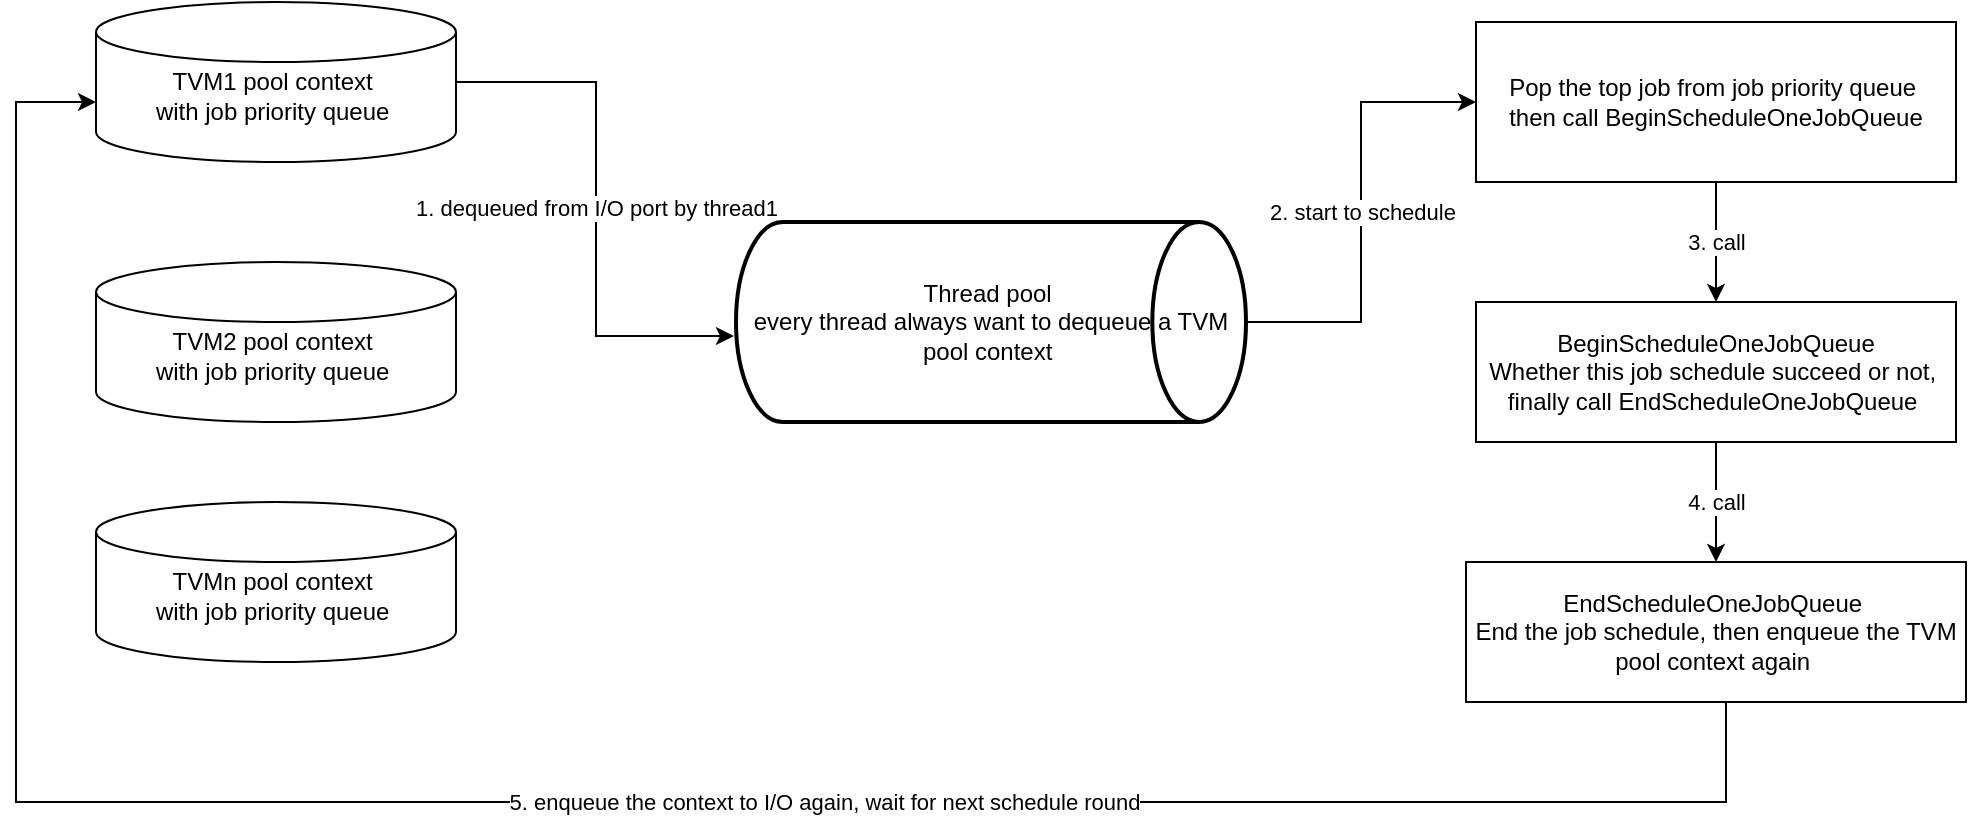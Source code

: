 <mxfile version="13.6.2" type="github">
  <diagram id="l00sNPKQN6jFdvKRunxz" name="Page-1">
    <mxGraphModel dx="1422" dy="762" grid="1" gridSize="10" guides="1" tooltips="1" connect="1" arrows="1" fold="1" page="1" pageScale="1" pageWidth="850" pageHeight="1100" math="0" shadow="0">
      <root>
        <mxCell id="0" />
        <mxCell id="1" parent="0" />
        <mxCell id="GB9CBjn94KdI325h25Sr-7" value="1. dequeued from I/O port by thread1" style="edgeStyle=orthogonalEdgeStyle;rounded=0;orthogonalLoop=1;jettySize=auto;html=1;entryX=-0.004;entryY=0.57;entryDx=0;entryDy=0;entryPerimeter=0;" edge="1" parent="1" source="GB9CBjn94KdI325h25Sr-1" target="GB9CBjn94KdI325h25Sr-6">
          <mxGeometry relative="1" as="geometry" />
        </mxCell>
        <mxCell id="GB9CBjn94KdI325h25Sr-1" value="&lt;br&gt;TVM1 pool context&amp;nbsp;&lt;br&gt;with job priority queue&amp;nbsp;" style="shape=cylinder2;whiteSpace=wrap;html=1;boundedLbl=1;backgroundOutline=1;size=15;" vertex="1" parent="1">
          <mxGeometry x="100" y="370" width="180" height="80" as="geometry" />
        </mxCell>
        <mxCell id="GB9CBjn94KdI325h25Sr-4" value="&lt;br&gt;TVM2 pool context&amp;nbsp;&lt;br&gt;with job priority queue&amp;nbsp;" style="shape=cylinder2;whiteSpace=wrap;html=1;boundedLbl=1;backgroundOutline=1;size=15;" vertex="1" parent="1">
          <mxGeometry x="100" y="500" width="180" height="80" as="geometry" />
        </mxCell>
        <mxCell id="GB9CBjn94KdI325h25Sr-5" value="&lt;br&gt;TVMn pool context&amp;nbsp;&lt;br&gt;with job priority queue&amp;nbsp;" style="shape=cylinder2;whiteSpace=wrap;html=1;boundedLbl=1;backgroundOutline=1;size=15;" vertex="1" parent="1">
          <mxGeometry x="100" y="620" width="180" height="80" as="geometry" />
        </mxCell>
        <mxCell id="GB9CBjn94KdI325h25Sr-11" value="2. start to schedule" style="edgeStyle=orthogonalEdgeStyle;rounded=0;orthogonalLoop=1;jettySize=auto;html=1;entryX=0;entryY=0.5;entryDx=0;entryDy=0;" edge="1" parent="1" source="GB9CBjn94KdI325h25Sr-6" target="GB9CBjn94KdI325h25Sr-10">
          <mxGeometry relative="1" as="geometry" />
        </mxCell>
        <mxCell id="GB9CBjn94KdI325h25Sr-6" value="Thread pool&amp;nbsp;&lt;br&gt;every thread always want to dequeue a TVM pool context&amp;nbsp;" style="strokeWidth=2;html=1;shape=mxgraph.flowchart.direct_data;whiteSpace=wrap;align=center;" vertex="1" parent="1">
          <mxGeometry x="420" y="480" width="255" height="100" as="geometry" />
        </mxCell>
        <mxCell id="GB9CBjn94KdI325h25Sr-16" value="3. call" style="edgeStyle=orthogonalEdgeStyle;rounded=0;orthogonalLoop=1;jettySize=auto;html=1;" edge="1" parent="1" source="GB9CBjn94KdI325h25Sr-10" target="GB9CBjn94KdI325h25Sr-12">
          <mxGeometry relative="1" as="geometry" />
        </mxCell>
        <mxCell id="GB9CBjn94KdI325h25Sr-10" value="Pop the top job from job priority queue&amp;nbsp;&lt;br&gt;then call BeginScheduleOneJobQueue" style="rounded=0;whiteSpace=wrap;html=1;" vertex="1" parent="1">
          <mxGeometry x="790" y="380" width="240" height="80" as="geometry" />
        </mxCell>
        <mxCell id="GB9CBjn94KdI325h25Sr-17" value="4. call" style="edgeStyle=orthogonalEdgeStyle;rounded=0;orthogonalLoop=1;jettySize=auto;html=1;" edge="1" parent="1" source="GB9CBjn94KdI325h25Sr-12" target="GB9CBjn94KdI325h25Sr-13">
          <mxGeometry relative="1" as="geometry" />
        </mxCell>
        <mxCell id="GB9CBjn94KdI325h25Sr-12" value="BeginScheduleOneJobQueue&lt;br&gt;Whether this job schedule succeed or not,&amp;nbsp; finally call EndScheduleOneJobQueue&amp;nbsp;" style="rounded=0;whiteSpace=wrap;html=1;" vertex="1" parent="1">
          <mxGeometry x="790" y="520" width="240" height="70" as="geometry" />
        </mxCell>
        <mxCell id="GB9CBjn94KdI325h25Sr-15" style="edgeStyle=orthogonalEdgeStyle;rounded=0;orthogonalLoop=1;jettySize=auto;html=1;" edge="1" parent="1" source="GB9CBjn94KdI325h25Sr-13" target="GB9CBjn94KdI325h25Sr-1">
          <mxGeometry relative="1" as="geometry">
            <Array as="points">
              <mxPoint x="915" y="770" />
              <mxPoint x="60" y="770" />
              <mxPoint x="60" y="420" />
            </Array>
          </mxGeometry>
        </mxCell>
        <mxCell id="GB9CBjn94KdI325h25Sr-18" value="5. enqueue the context to I/O again, wait for next schedule round" style="edgeLabel;html=1;align=center;verticalAlign=middle;resizable=0;points=[];" vertex="1" connectable="0" parent="GB9CBjn94KdI325h25Sr-15">
          <mxGeometry x="-0.226" relative="1" as="geometry">
            <mxPoint as="offset" />
          </mxGeometry>
        </mxCell>
        <mxCell id="GB9CBjn94KdI325h25Sr-13" value="EndScheduleOneJobQueue&amp;nbsp;&lt;br&gt;End the job schedule, then enqueue the TVM pool context again&amp;nbsp;" style="rounded=0;whiteSpace=wrap;html=1;" vertex="1" parent="1">
          <mxGeometry x="785" y="650" width="250" height="70" as="geometry" />
        </mxCell>
      </root>
    </mxGraphModel>
  </diagram>
</mxfile>
